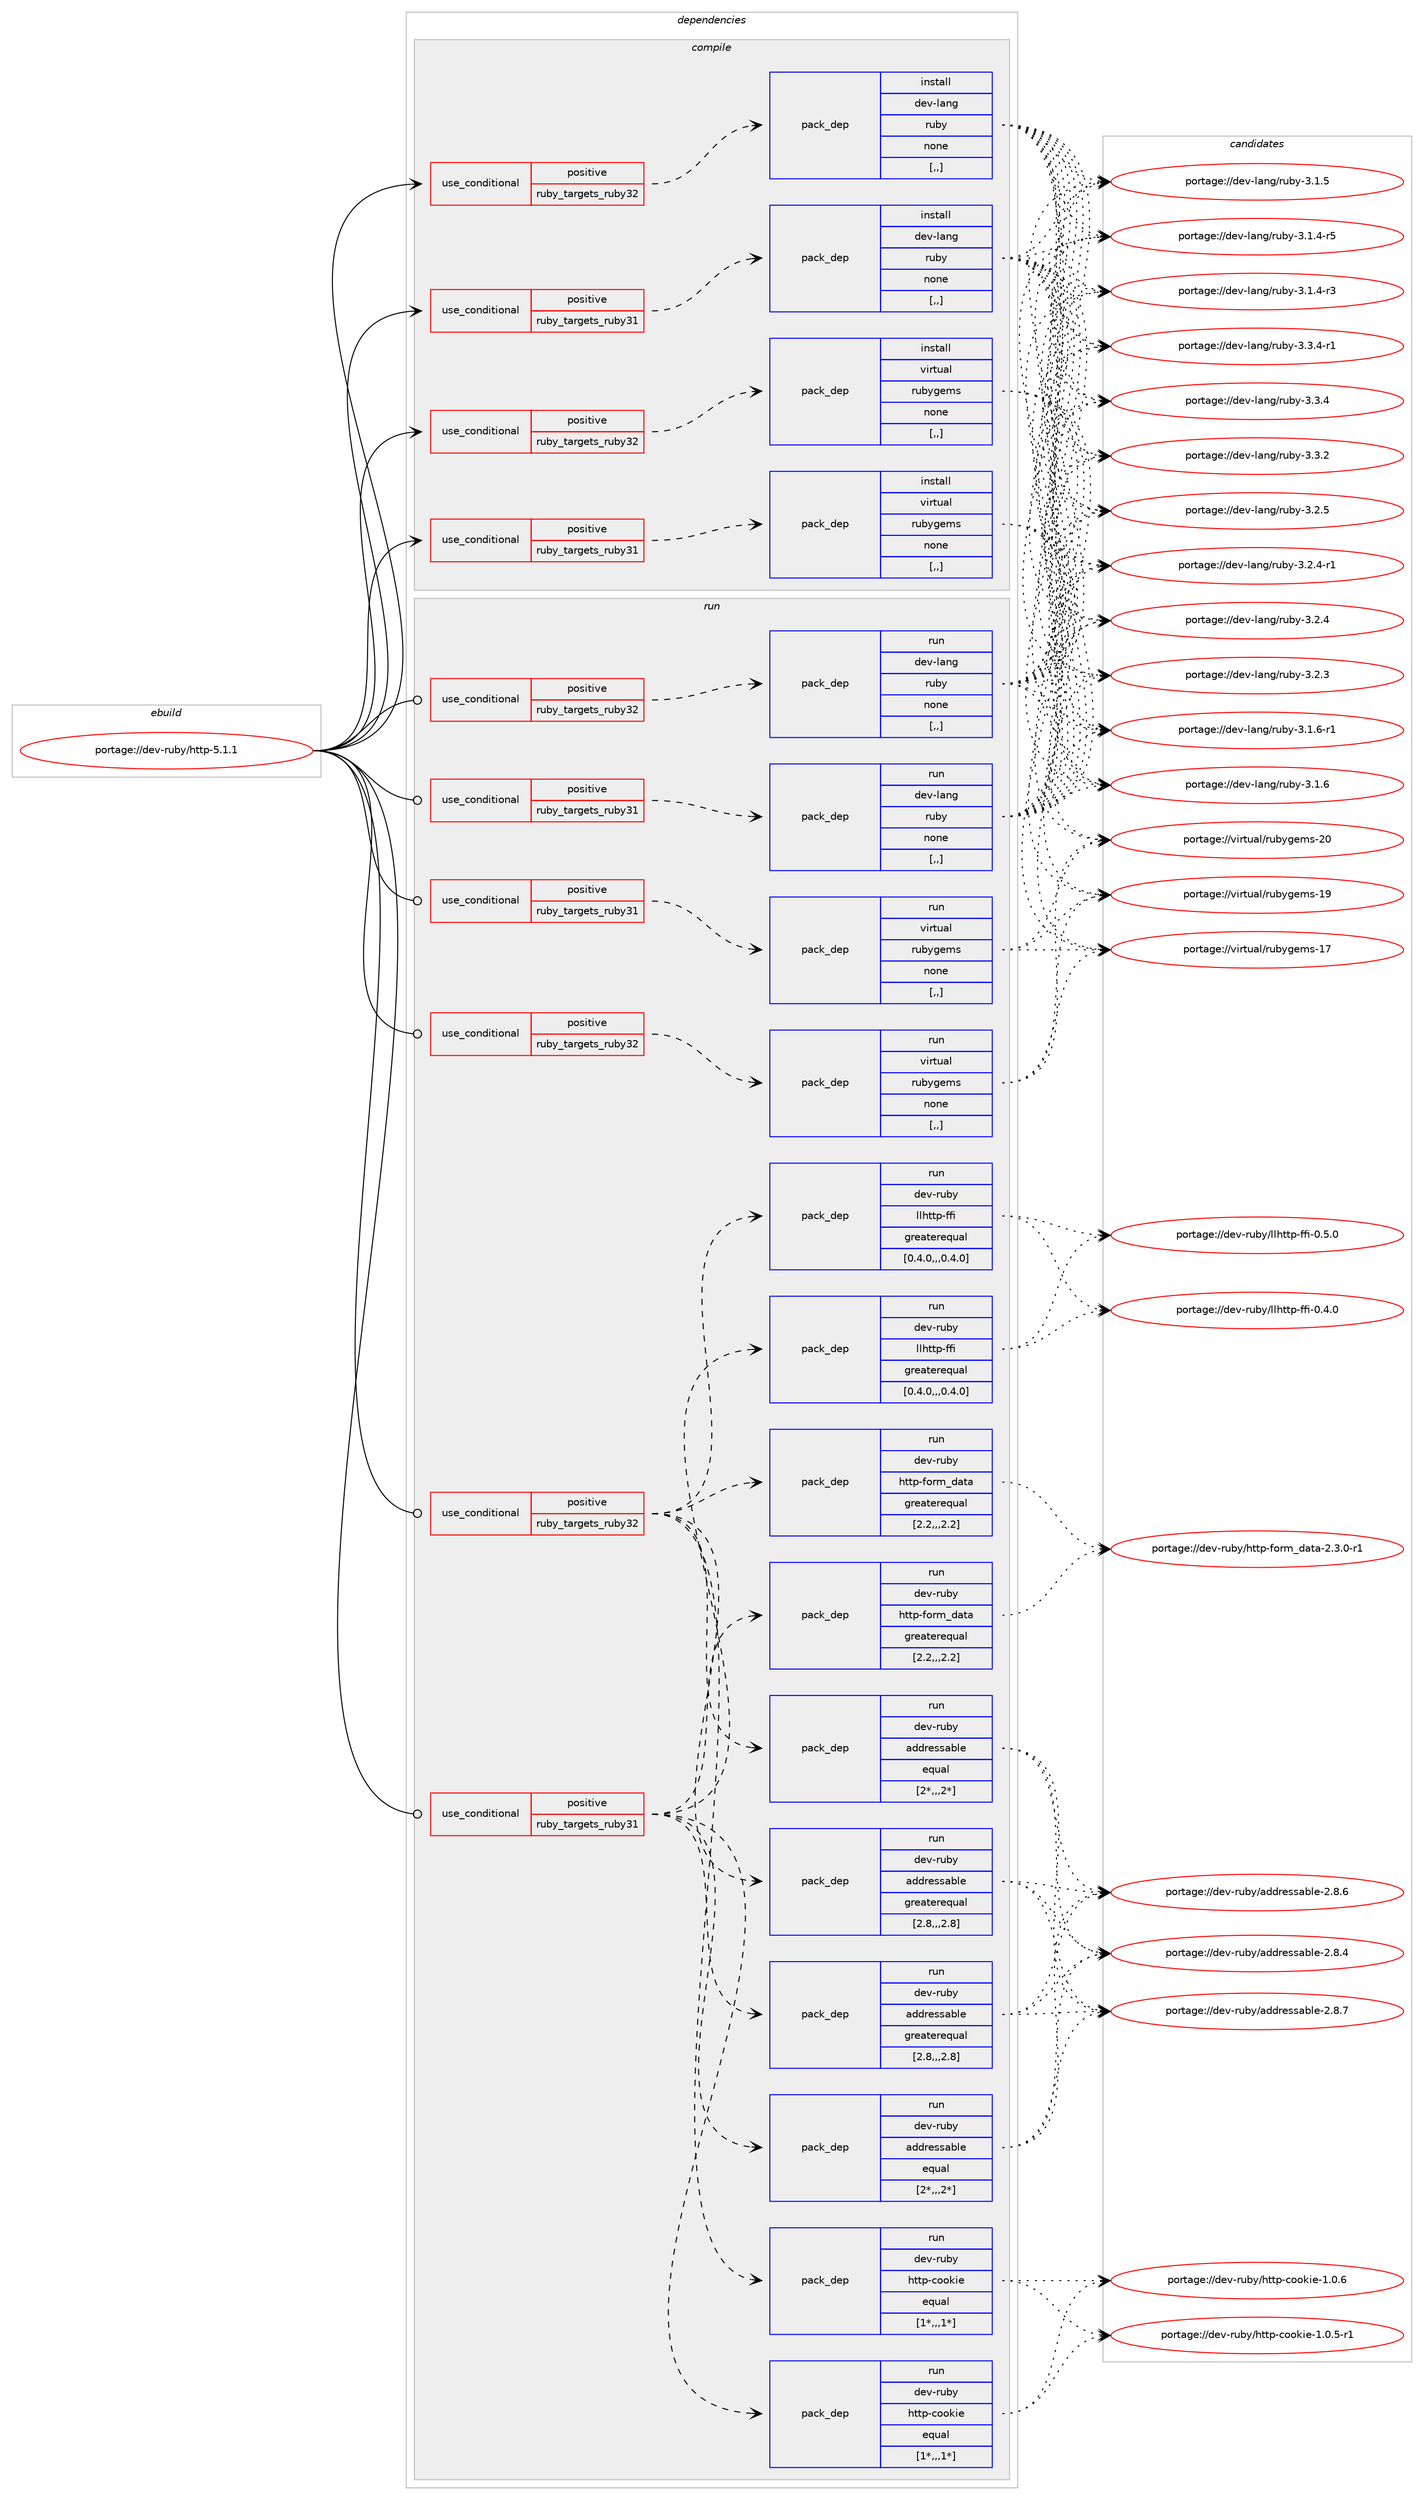 digraph prolog {

# *************
# Graph options
# *************

newrank=true;
concentrate=true;
compound=true;
graph [rankdir=LR,fontname=Helvetica,fontsize=10,ranksep=1.5];#, ranksep=2.5, nodesep=0.2];
edge  [arrowhead=vee];
node  [fontname=Helvetica,fontsize=10];

# **********
# The ebuild
# **********

subgraph cluster_leftcol {
color=gray;
label=<<i>ebuild</i>>;
id [label="portage://dev-ruby/http-5.1.1", color=red, width=4, href="../dev-ruby/http-5.1.1.svg"];
}

# ****************
# The dependencies
# ****************

subgraph cluster_midcol {
color=gray;
label=<<i>dependencies</i>>;
subgraph cluster_compile {
fillcolor="#eeeeee";
style=filled;
label=<<i>compile</i>>;
subgraph cond48894 {
dependency186309 [label=<<TABLE BORDER="0" CELLBORDER="1" CELLSPACING="0" CELLPADDING="4"><TR><TD ROWSPAN="3" CELLPADDING="10">use_conditional</TD></TR><TR><TD>positive</TD></TR><TR><TD>ruby_targets_ruby31</TD></TR></TABLE>>, shape=none, color=red];
subgraph pack136086 {
dependency186310 [label=<<TABLE BORDER="0" CELLBORDER="1" CELLSPACING="0" CELLPADDING="4" WIDTH="220"><TR><TD ROWSPAN="6" CELLPADDING="30">pack_dep</TD></TR><TR><TD WIDTH="110">install</TD></TR><TR><TD>dev-lang</TD></TR><TR><TD>ruby</TD></TR><TR><TD>none</TD></TR><TR><TD>[,,]</TD></TR></TABLE>>, shape=none, color=blue];
}
dependency186309:e -> dependency186310:w [weight=20,style="dashed",arrowhead="vee"];
}
id:e -> dependency186309:w [weight=20,style="solid",arrowhead="vee"];
subgraph cond48895 {
dependency186311 [label=<<TABLE BORDER="0" CELLBORDER="1" CELLSPACING="0" CELLPADDING="4"><TR><TD ROWSPAN="3" CELLPADDING="10">use_conditional</TD></TR><TR><TD>positive</TD></TR><TR><TD>ruby_targets_ruby31</TD></TR></TABLE>>, shape=none, color=red];
subgraph pack136087 {
dependency186312 [label=<<TABLE BORDER="0" CELLBORDER="1" CELLSPACING="0" CELLPADDING="4" WIDTH="220"><TR><TD ROWSPAN="6" CELLPADDING="30">pack_dep</TD></TR><TR><TD WIDTH="110">install</TD></TR><TR><TD>virtual</TD></TR><TR><TD>rubygems</TD></TR><TR><TD>none</TD></TR><TR><TD>[,,]</TD></TR></TABLE>>, shape=none, color=blue];
}
dependency186311:e -> dependency186312:w [weight=20,style="dashed",arrowhead="vee"];
}
id:e -> dependency186311:w [weight=20,style="solid",arrowhead="vee"];
subgraph cond48896 {
dependency186313 [label=<<TABLE BORDER="0" CELLBORDER="1" CELLSPACING="0" CELLPADDING="4"><TR><TD ROWSPAN="3" CELLPADDING="10">use_conditional</TD></TR><TR><TD>positive</TD></TR><TR><TD>ruby_targets_ruby32</TD></TR></TABLE>>, shape=none, color=red];
subgraph pack136088 {
dependency186314 [label=<<TABLE BORDER="0" CELLBORDER="1" CELLSPACING="0" CELLPADDING="4" WIDTH="220"><TR><TD ROWSPAN="6" CELLPADDING="30">pack_dep</TD></TR><TR><TD WIDTH="110">install</TD></TR><TR><TD>dev-lang</TD></TR><TR><TD>ruby</TD></TR><TR><TD>none</TD></TR><TR><TD>[,,]</TD></TR></TABLE>>, shape=none, color=blue];
}
dependency186313:e -> dependency186314:w [weight=20,style="dashed",arrowhead="vee"];
}
id:e -> dependency186313:w [weight=20,style="solid",arrowhead="vee"];
subgraph cond48897 {
dependency186315 [label=<<TABLE BORDER="0" CELLBORDER="1" CELLSPACING="0" CELLPADDING="4"><TR><TD ROWSPAN="3" CELLPADDING="10">use_conditional</TD></TR><TR><TD>positive</TD></TR><TR><TD>ruby_targets_ruby32</TD></TR></TABLE>>, shape=none, color=red];
subgraph pack136089 {
dependency186316 [label=<<TABLE BORDER="0" CELLBORDER="1" CELLSPACING="0" CELLPADDING="4" WIDTH="220"><TR><TD ROWSPAN="6" CELLPADDING="30">pack_dep</TD></TR><TR><TD WIDTH="110">install</TD></TR><TR><TD>virtual</TD></TR><TR><TD>rubygems</TD></TR><TR><TD>none</TD></TR><TR><TD>[,,]</TD></TR></TABLE>>, shape=none, color=blue];
}
dependency186315:e -> dependency186316:w [weight=20,style="dashed",arrowhead="vee"];
}
id:e -> dependency186315:w [weight=20,style="solid",arrowhead="vee"];
}
subgraph cluster_compileandrun {
fillcolor="#eeeeee";
style=filled;
label=<<i>compile and run</i>>;
}
subgraph cluster_run {
fillcolor="#eeeeee";
style=filled;
label=<<i>run</i>>;
subgraph cond48898 {
dependency186317 [label=<<TABLE BORDER="0" CELLBORDER="1" CELLSPACING="0" CELLPADDING="4"><TR><TD ROWSPAN="3" CELLPADDING="10">use_conditional</TD></TR><TR><TD>positive</TD></TR><TR><TD>ruby_targets_ruby31</TD></TR></TABLE>>, shape=none, color=red];
subgraph pack136090 {
dependency186318 [label=<<TABLE BORDER="0" CELLBORDER="1" CELLSPACING="0" CELLPADDING="4" WIDTH="220"><TR><TD ROWSPAN="6" CELLPADDING="30">pack_dep</TD></TR><TR><TD WIDTH="110">run</TD></TR><TR><TD>dev-lang</TD></TR><TR><TD>ruby</TD></TR><TR><TD>none</TD></TR><TR><TD>[,,]</TD></TR></TABLE>>, shape=none, color=blue];
}
dependency186317:e -> dependency186318:w [weight=20,style="dashed",arrowhead="vee"];
}
id:e -> dependency186317:w [weight=20,style="solid",arrowhead="odot"];
subgraph cond48899 {
dependency186319 [label=<<TABLE BORDER="0" CELLBORDER="1" CELLSPACING="0" CELLPADDING="4"><TR><TD ROWSPAN="3" CELLPADDING="10">use_conditional</TD></TR><TR><TD>positive</TD></TR><TR><TD>ruby_targets_ruby31</TD></TR></TABLE>>, shape=none, color=red];
subgraph pack136091 {
dependency186320 [label=<<TABLE BORDER="0" CELLBORDER="1" CELLSPACING="0" CELLPADDING="4" WIDTH="220"><TR><TD ROWSPAN="6" CELLPADDING="30">pack_dep</TD></TR><TR><TD WIDTH="110">run</TD></TR><TR><TD>dev-ruby</TD></TR><TR><TD>addressable</TD></TR><TR><TD>equal</TD></TR><TR><TD>[2*,,,2*]</TD></TR></TABLE>>, shape=none, color=blue];
}
dependency186319:e -> dependency186320:w [weight=20,style="dashed",arrowhead="vee"];
subgraph pack136092 {
dependency186321 [label=<<TABLE BORDER="0" CELLBORDER="1" CELLSPACING="0" CELLPADDING="4" WIDTH="220"><TR><TD ROWSPAN="6" CELLPADDING="30">pack_dep</TD></TR><TR><TD WIDTH="110">run</TD></TR><TR><TD>dev-ruby</TD></TR><TR><TD>addressable</TD></TR><TR><TD>greaterequal</TD></TR><TR><TD>[2.8,,,2.8]</TD></TR></TABLE>>, shape=none, color=blue];
}
dependency186319:e -> dependency186321:w [weight=20,style="dashed",arrowhead="vee"];
subgraph pack136093 {
dependency186322 [label=<<TABLE BORDER="0" CELLBORDER="1" CELLSPACING="0" CELLPADDING="4" WIDTH="220"><TR><TD ROWSPAN="6" CELLPADDING="30">pack_dep</TD></TR><TR><TD WIDTH="110">run</TD></TR><TR><TD>dev-ruby</TD></TR><TR><TD>http-cookie</TD></TR><TR><TD>equal</TD></TR><TR><TD>[1*,,,1*]</TD></TR></TABLE>>, shape=none, color=blue];
}
dependency186319:e -> dependency186322:w [weight=20,style="dashed",arrowhead="vee"];
subgraph pack136094 {
dependency186323 [label=<<TABLE BORDER="0" CELLBORDER="1" CELLSPACING="0" CELLPADDING="4" WIDTH="220"><TR><TD ROWSPAN="6" CELLPADDING="30">pack_dep</TD></TR><TR><TD WIDTH="110">run</TD></TR><TR><TD>dev-ruby</TD></TR><TR><TD>http-form_data</TD></TR><TR><TD>greaterequal</TD></TR><TR><TD>[2.2,,,2.2]</TD></TR></TABLE>>, shape=none, color=blue];
}
dependency186319:e -> dependency186323:w [weight=20,style="dashed",arrowhead="vee"];
subgraph pack136095 {
dependency186324 [label=<<TABLE BORDER="0" CELLBORDER="1" CELLSPACING="0" CELLPADDING="4" WIDTH="220"><TR><TD ROWSPAN="6" CELLPADDING="30">pack_dep</TD></TR><TR><TD WIDTH="110">run</TD></TR><TR><TD>dev-ruby</TD></TR><TR><TD>llhttp-ffi</TD></TR><TR><TD>greaterequal</TD></TR><TR><TD>[0.4.0,,,0.4.0]</TD></TR></TABLE>>, shape=none, color=blue];
}
dependency186319:e -> dependency186324:w [weight=20,style="dashed",arrowhead="vee"];
}
id:e -> dependency186319:w [weight=20,style="solid",arrowhead="odot"];
subgraph cond48900 {
dependency186325 [label=<<TABLE BORDER="0" CELLBORDER="1" CELLSPACING="0" CELLPADDING="4"><TR><TD ROWSPAN="3" CELLPADDING="10">use_conditional</TD></TR><TR><TD>positive</TD></TR><TR><TD>ruby_targets_ruby31</TD></TR></TABLE>>, shape=none, color=red];
subgraph pack136096 {
dependency186326 [label=<<TABLE BORDER="0" CELLBORDER="1" CELLSPACING="0" CELLPADDING="4" WIDTH="220"><TR><TD ROWSPAN="6" CELLPADDING="30">pack_dep</TD></TR><TR><TD WIDTH="110">run</TD></TR><TR><TD>virtual</TD></TR><TR><TD>rubygems</TD></TR><TR><TD>none</TD></TR><TR><TD>[,,]</TD></TR></TABLE>>, shape=none, color=blue];
}
dependency186325:e -> dependency186326:w [weight=20,style="dashed",arrowhead="vee"];
}
id:e -> dependency186325:w [weight=20,style="solid",arrowhead="odot"];
subgraph cond48901 {
dependency186327 [label=<<TABLE BORDER="0" CELLBORDER="1" CELLSPACING="0" CELLPADDING="4"><TR><TD ROWSPAN="3" CELLPADDING="10">use_conditional</TD></TR><TR><TD>positive</TD></TR><TR><TD>ruby_targets_ruby32</TD></TR></TABLE>>, shape=none, color=red];
subgraph pack136097 {
dependency186328 [label=<<TABLE BORDER="0" CELLBORDER="1" CELLSPACING="0" CELLPADDING="4" WIDTH="220"><TR><TD ROWSPAN="6" CELLPADDING="30">pack_dep</TD></TR><TR><TD WIDTH="110">run</TD></TR><TR><TD>dev-lang</TD></TR><TR><TD>ruby</TD></TR><TR><TD>none</TD></TR><TR><TD>[,,]</TD></TR></TABLE>>, shape=none, color=blue];
}
dependency186327:e -> dependency186328:w [weight=20,style="dashed",arrowhead="vee"];
}
id:e -> dependency186327:w [weight=20,style="solid",arrowhead="odot"];
subgraph cond48902 {
dependency186329 [label=<<TABLE BORDER="0" CELLBORDER="1" CELLSPACING="0" CELLPADDING="4"><TR><TD ROWSPAN="3" CELLPADDING="10">use_conditional</TD></TR><TR><TD>positive</TD></TR><TR><TD>ruby_targets_ruby32</TD></TR></TABLE>>, shape=none, color=red];
subgraph pack136098 {
dependency186330 [label=<<TABLE BORDER="0" CELLBORDER="1" CELLSPACING="0" CELLPADDING="4" WIDTH="220"><TR><TD ROWSPAN="6" CELLPADDING="30">pack_dep</TD></TR><TR><TD WIDTH="110">run</TD></TR><TR><TD>dev-ruby</TD></TR><TR><TD>addressable</TD></TR><TR><TD>equal</TD></TR><TR><TD>[2*,,,2*]</TD></TR></TABLE>>, shape=none, color=blue];
}
dependency186329:e -> dependency186330:w [weight=20,style="dashed",arrowhead="vee"];
subgraph pack136099 {
dependency186331 [label=<<TABLE BORDER="0" CELLBORDER="1" CELLSPACING="0" CELLPADDING="4" WIDTH="220"><TR><TD ROWSPAN="6" CELLPADDING="30">pack_dep</TD></TR><TR><TD WIDTH="110">run</TD></TR><TR><TD>dev-ruby</TD></TR><TR><TD>addressable</TD></TR><TR><TD>greaterequal</TD></TR><TR><TD>[2.8,,,2.8]</TD></TR></TABLE>>, shape=none, color=blue];
}
dependency186329:e -> dependency186331:w [weight=20,style="dashed",arrowhead="vee"];
subgraph pack136100 {
dependency186332 [label=<<TABLE BORDER="0" CELLBORDER="1" CELLSPACING="0" CELLPADDING="4" WIDTH="220"><TR><TD ROWSPAN="6" CELLPADDING="30">pack_dep</TD></TR><TR><TD WIDTH="110">run</TD></TR><TR><TD>dev-ruby</TD></TR><TR><TD>http-cookie</TD></TR><TR><TD>equal</TD></TR><TR><TD>[1*,,,1*]</TD></TR></TABLE>>, shape=none, color=blue];
}
dependency186329:e -> dependency186332:w [weight=20,style="dashed",arrowhead="vee"];
subgraph pack136101 {
dependency186333 [label=<<TABLE BORDER="0" CELLBORDER="1" CELLSPACING="0" CELLPADDING="4" WIDTH="220"><TR><TD ROWSPAN="6" CELLPADDING="30">pack_dep</TD></TR><TR><TD WIDTH="110">run</TD></TR><TR><TD>dev-ruby</TD></TR><TR><TD>http-form_data</TD></TR><TR><TD>greaterequal</TD></TR><TR><TD>[2.2,,,2.2]</TD></TR></TABLE>>, shape=none, color=blue];
}
dependency186329:e -> dependency186333:w [weight=20,style="dashed",arrowhead="vee"];
subgraph pack136102 {
dependency186334 [label=<<TABLE BORDER="0" CELLBORDER="1" CELLSPACING="0" CELLPADDING="4" WIDTH="220"><TR><TD ROWSPAN="6" CELLPADDING="30">pack_dep</TD></TR><TR><TD WIDTH="110">run</TD></TR><TR><TD>dev-ruby</TD></TR><TR><TD>llhttp-ffi</TD></TR><TR><TD>greaterequal</TD></TR><TR><TD>[0.4.0,,,0.4.0]</TD></TR></TABLE>>, shape=none, color=blue];
}
dependency186329:e -> dependency186334:w [weight=20,style="dashed",arrowhead="vee"];
}
id:e -> dependency186329:w [weight=20,style="solid",arrowhead="odot"];
subgraph cond48903 {
dependency186335 [label=<<TABLE BORDER="0" CELLBORDER="1" CELLSPACING="0" CELLPADDING="4"><TR><TD ROWSPAN="3" CELLPADDING="10">use_conditional</TD></TR><TR><TD>positive</TD></TR><TR><TD>ruby_targets_ruby32</TD></TR></TABLE>>, shape=none, color=red];
subgraph pack136103 {
dependency186336 [label=<<TABLE BORDER="0" CELLBORDER="1" CELLSPACING="0" CELLPADDING="4" WIDTH="220"><TR><TD ROWSPAN="6" CELLPADDING="30">pack_dep</TD></TR><TR><TD WIDTH="110">run</TD></TR><TR><TD>virtual</TD></TR><TR><TD>rubygems</TD></TR><TR><TD>none</TD></TR><TR><TD>[,,]</TD></TR></TABLE>>, shape=none, color=blue];
}
dependency186335:e -> dependency186336:w [weight=20,style="dashed",arrowhead="vee"];
}
id:e -> dependency186335:w [weight=20,style="solid",arrowhead="odot"];
}
}

# **************
# The candidates
# **************

subgraph cluster_choices {
rank=same;
color=gray;
label=<<i>candidates</i>>;

subgraph choice136086 {
color=black;
nodesep=1;
choice100101118451089711010347114117981214551465146524511449 [label="portage://dev-lang/ruby-3.3.4-r1", color=red, width=4,href="../dev-lang/ruby-3.3.4-r1.svg"];
choice10010111845108971101034711411798121455146514652 [label="portage://dev-lang/ruby-3.3.4", color=red, width=4,href="../dev-lang/ruby-3.3.4.svg"];
choice10010111845108971101034711411798121455146514650 [label="portage://dev-lang/ruby-3.3.2", color=red, width=4,href="../dev-lang/ruby-3.3.2.svg"];
choice10010111845108971101034711411798121455146504653 [label="portage://dev-lang/ruby-3.2.5", color=red, width=4,href="../dev-lang/ruby-3.2.5.svg"];
choice100101118451089711010347114117981214551465046524511449 [label="portage://dev-lang/ruby-3.2.4-r1", color=red, width=4,href="../dev-lang/ruby-3.2.4-r1.svg"];
choice10010111845108971101034711411798121455146504652 [label="portage://dev-lang/ruby-3.2.4", color=red, width=4,href="../dev-lang/ruby-3.2.4.svg"];
choice10010111845108971101034711411798121455146504651 [label="portage://dev-lang/ruby-3.2.3", color=red, width=4,href="../dev-lang/ruby-3.2.3.svg"];
choice100101118451089711010347114117981214551464946544511449 [label="portage://dev-lang/ruby-3.1.6-r1", color=red, width=4,href="../dev-lang/ruby-3.1.6-r1.svg"];
choice10010111845108971101034711411798121455146494654 [label="portage://dev-lang/ruby-3.1.6", color=red, width=4,href="../dev-lang/ruby-3.1.6.svg"];
choice10010111845108971101034711411798121455146494653 [label="portage://dev-lang/ruby-3.1.5", color=red, width=4,href="../dev-lang/ruby-3.1.5.svg"];
choice100101118451089711010347114117981214551464946524511453 [label="portage://dev-lang/ruby-3.1.4-r5", color=red, width=4,href="../dev-lang/ruby-3.1.4-r5.svg"];
choice100101118451089711010347114117981214551464946524511451 [label="portage://dev-lang/ruby-3.1.4-r3", color=red, width=4,href="../dev-lang/ruby-3.1.4-r3.svg"];
dependency186310:e -> choice100101118451089711010347114117981214551465146524511449:w [style=dotted,weight="100"];
dependency186310:e -> choice10010111845108971101034711411798121455146514652:w [style=dotted,weight="100"];
dependency186310:e -> choice10010111845108971101034711411798121455146514650:w [style=dotted,weight="100"];
dependency186310:e -> choice10010111845108971101034711411798121455146504653:w [style=dotted,weight="100"];
dependency186310:e -> choice100101118451089711010347114117981214551465046524511449:w [style=dotted,weight="100"];
dependency186310:e -> choice10010111845108971101034711411798121455146504652:w [style=dotted,weight="100"];
dependency186310:e -> choice10010111845108971101034711411798121455146504651:w [style=dotted,weight="100"];
dependency186310:e -> choice100101118451089711010347114117981214551464946544511449:w [style=dotted,weight="100"];
dependency186310:e -> choice10010111845108971101034711411798121455146494654:w [style=dotted,weight="100"];
dependency186310:e -> choice10010111845108971101034711411798121455146494653:w [style=dotted,weight="100"];
dependency186310:e -> choice100101118451089711010347114117981214551464946524511453:w [style=dotted,weight="100"];
dependency186310:e -> choice100101118451089711010347114117981214551464946524511451:w [style=dotted,weight="100"];
}
subgraph choice136087 {
color=black;
nodesep=1;
choice118105114116117971084711411798121103101109115455048 [label="portage://virtual/rubygems-20", color=red, width=4,href="../virtual/rubygems-20.svg"];
choice118105114116117971084711411798121103101109115454957 [label="portage://virtual/rubygems-19", color=red, width=4,href="../virtual/rubygems-19.svg"];
choice118105114116117971084711411798121103101109115454955 [label="portage://virtual/rubygems-17", color=red, width=4,href="../virtual/rubygems-17.svg"];
dependency186312:e -> choice118105114116117971084711411798121103101109115455048:w [style=dotted,weight="100"];
dependency186312:e -> choice118105114116117971084711411798121103101109115454957:w [style=dotted,weight="100"];
dependency186312:e -> choice118105114116117971084711411798121103101109115454955:w [style=dotted,weight="100"];
}
subgraph choice136088 {
color=black;
nodesep=1;
choice100101118451089711010347114117981214551465146524511449 [label="portage://dev-lang/ruby-3.3.4-r1", color=red, width=4,href="../dev-lang/ruby-3.3.4-r1.svg"];
choice10010111845108971101034711411798121455146514652 [label="portage://dev-lang/ruby-3.3.4", color=red, width=4,href="../dev-lang/ruby-3.3.4.svg"];
choice10010111845108971101034711411798121455146514650 [label="portage://dev-lang/ruby-3.3.2", color=red, width=4,href="../dev-lang/ruby-3.3.2.svg"];
choice10010111845108971101034711411798121455146504653 [label="portage://dev-lang/ruby-3.2.5", color=red, width=4,href="../dev-lang/ruby-3.2.5.svg"];
choice100101118451089711010347114117981214551465046524511449 [label="portage://dev-lang/ruby-3.2.4-r1", color=red, width=4,href="../dev-lang/ruby-3.2.4-r1.svg"];
choice10010111845108971101034711411798121455146504652 [label="portage://dev-lang/ruby-3.2.4", color=red, width=4,href="../dev-lang/ruby-3.2.4.svg"];
choice10010111845108971101034711411798121455146504651 [label="portage://dev-lang/ruby-3.2.3", color=red, width=4,href="../dev-lang/ruby-3.2.3.svg"];
choice100101118451089711010347114117981214551464946544511449 [label="portage://dev-lang/ruby-3.1.6-r1", color=red, width=4,href="../dev-lang/ruby-3.1.6-r1.svg"];
choice10010111845108971101034711411798121455146494654 [label="portage://dev-lang/ruby-3.1.6", color=red, width=4,href="../dev-lang/ruby-3.1.6.svg"];
choice10010111845108971101034711411798121455146494653 [label="portage://dev-lang/ruby-3.1.5", color=red, width=4,href="../dev-lang/ruby-3.1.5.svg"];
choice100101118451089711010347114117981214551464946524511453 [label="portage://dev-lang/ruby-3.1.4-r5", color=red, width=4,href="../dev-lang/ruby-3.1.4-r5.svg"];
choice100101118451089711010347114117981214551464946524511451 [label="portage://dev-lang/ruby-3.1.4-r3", color=red, width=4,href="../dev-lang/ruby-3.1.4-r3.svg"];
dependency186314:e -> choice100101118451089711010347114117981214551465146524511449:w [style=dotted,weight="100"];
dependency186314:e -> choice10010111845108971101034711411798121455146514652:w [style=dotted,weight="100"];
dependency186314:e -> choice10010111845108971101034711411798121455146514650:w [style=dotted,weight="100"];
dependency186314:e -> choice10010111845108971101034711411798121455146504653:w [style=dotted,weight="100"];
dependency186314:e -> choice100101118451089711010347114117981214551465046524511449:w [style=dotted,weight="100"];
dependency186314:e -> choice10010111845108971101034711411798121455146504652:w [style=dotted,weight="100"];
dependency186314:e -> choice10010111845108971101034711411798121455146504651:w [style=dotted,weight="100"];
dependency186314:e -> choice100101118451089711010347114117981214551464946544511449:w [style=dotted,weight="100"];
dependency186314:e -> choice10010111845108971101034711411798121455146494654:w [style=dotted,weight="100"];
dependency186314:e -> choice10010111845108971101034711411798121455146494653:w [style=dotted,weight="100"];
dependency186314:e -> choice100101118451089711010347114117981214551464946524511453:w [style=dotted,weight="100"];
dependency186314:e -> choice100101118451089711010347114117981214551464946524511451:w [style=dotted,weight="100"];
}
subgraph choice136089 {
color=black;
nodesep=1;
choice118105114116117971084711411798121103101109115455048 [label="portage://virtual/rubygems-20", color=red, width=4,href="../virtual/rubygems-20.svg"];
choice118105114116117971084711411798121103101109115454957 [label="portage://virtual/rubygems-19", color=red, width=4,href="../virtual/rubygems-19.svg"];
choice118105114116117971084711411798121103101109115454955 [label="portage://virtual/rubygems-17", color=red, width=4,href="../virtual/rubygems-17.svg"];
dependency186316:e -> choice118105114116117971084711411798121103101109115455048:w [style=dotted,weight="100"];
dependency186316:e -> choice118105114116117971084711411798121103101109115454957:w [style=dotted,weight="100"];
dependency186316:e -> choice118105114116117971084711411798121103101109115454955:w [style=dotted,weight="100"];
}
subgraph choice136090 {
color=black;
nodesep=1;
choice100101118451089711010347114117981214551465146524511449 [label="portage://dev-lang/ruby-3.3.4-r1", color=red, width=4,href="../dev-lang/ruby-3.3.4-r1.svg"];
choice10010111845108971101034711411798121455146514652 [label="portage://dev-lang/ruby-3.3.4", color=red, width=4,href="../dev-lang/ruby-3.3.4.svg"];
choice10010111845108971101034711411798121455146514650 [label="portage://dev-lang/ruby-3.3.2", color=red, width=4,href="../dev-lang/ruby-3.3.2.svg"];
choice10010111845108971101034711411798121455146504653 [label="portage://dev-lang/ruby-3.2.5", color=red, width=4,href="../dev-lang/ruby-3.2.5.svg"];
choice100101118451089711010347114117981214551465046524511449 [label="portage://dev-lang/ruby-3.2.4-r1", color=red, width=4,href="../dev-lang/ruby-3.2.4-r1.svg"];
choice10010111845108971101034711411798121455146504652 [label="portage://dev-lang/ruby-3.2.4", color=red, width=4,href="../dev-lang/ruby-3.2.4.svg"];
choice10010111845108971101034711411798121455146504651 [label="portage://dev-lang/ruby-3.2.3", color=red, width=4,href="../dev-lang/ruby-3.2.3.svg"];
choice100101118451089711010347114117981214551464946544511449 [label="portage://dev-lang/ruby-3.1.6-r1", color=red, width=4,href="../dev-lang/ruby-3.1.6-r1.svg"];
choice10010111845108971101034711411798121455146494654 [label="portage://dev-lang/ruby-3.1.6", color=red, width=4,href="../dev-lang/ruby-3.1.6.svg"];
choice10010111845108971101034711411798121455146494653 [label="portage://dev-lang/ruby-3.1.5", color=red, width=4,href="../dev-lang/ruby-3.1.5.svg"];
choice100101118451089711010347114117981214551464946524511453 [label="portage://dev-lang/ruby-3.1.4-r5", color=red, width=4,href="../dev-lang/ruby-3.1.4-r5.svg"];
choice100101118451089711010347114117981214551464946524511451 [label="portage://dev-lang/ruby-3.1.4-r3", color=red, width=4,href="../dev-lang/ruby-3.1.4-r3.svg"];
dependency186318:e -> choice100101118451089711010347114117981214551465146524511449:w [style=dotted,weight="100"];
dependency186318:e -> choice10010111845108971101034711411798121455146514652:w [style=dotted,weight="100"];
dependency186318:e -> choice10010111845108971101034711411798121455146514650:w [style=dotted,weight="100"];
dependency186318:e -> choice10010111845108971101034711411798121455146504653:w [style=dotted,weight="100"];
dependency186318:e -> choice100101118451089711010347114117981214551465046524511449:w [style=dotted,weight="100"];
dependency186318:e -> choice10010111845108971101034711411798121455146504652:w [style=dotted,weight="100"];
dependency186318:e -> choice10010111845108971101034711411798121455146504651:w [style=dotted,weight="100"];
dependency186318:e -> choice100101118451089711010347114117981214551464946544511449:w [style=dotted,weight="100"];
dependency186318:e -> choice10010111845108971101034711411798121455146494654:w [style=dotted,weight="100"];
dependency186318:e -> choice10010111845108971101034711411798121455146494653:w [style=dotted,weight="100"];
dependency186318:e -> choice100101118451089711010347114117981214551464946524511453:w [style=dotted,weight="100"];
dependency186318:e -> choice100101118451089711010347114117981214551464946524511451:w [style=dotted,weight="100"];
}
subgraph choice136091 {
color=black;
nodesep=1;
choice100101118451141179812147971001001141011151159798108101455046564655 [label="portage://dev-ruby/addressable-2.8.7", color=red, width=4,href="../dev-ruby/addressable-2.8.7.svg"];
choice100101118451141179812147971001001141011151159798108101455046564654 [label="portage://dev-ruby/addressable-2.8.6", color=red, width=4,href="../dev-ruby/addressable-2.8.6.svg"];
choice100101118451141179812147971001001141011151159798108101455046564652 [label="portage://dev-ruby/addressable-2.8.4", color=red, width=4,href="../dev-ruby/addressable-2.8.4.svg"];
dependency186320:e -> choice100101118451141179812147971001001141011151159798108101455046564655:w [style=dotted,weight="100"];
dependency186320:e -> choice100101118451141179812147971001001141011151159798108101455046564654:w [style=dotted,weight="100"];
dependency186320:e -> choice100101118451141179812147971001001141011151159798108101455046564652:w [style=dotted,weight="100"];
}
subgraph choice136092 {
color=black;
nodesep=1;
choice100101118451141179812147971001001141011151159798108101455046564655 [label="portage://dev-ruby/addressable-2.8.7", color=red, width=4,href="../dev-ruby/addressable-2.8.7.svg"];
choice100101118451141179812147971001001141011151159798108101455046564654 [label="portage://dev-ruby/addressable-2.8.6", color=red, width=4,href="../dev-ruby/addressable-2.8.6.svg"];
choice100101118451141179812147971001001141011151159798108101455046564652 [label="portage://dev-ruby/addressable-2.8.4", color=red, width=4,href="../dev-ruby/addressable-2.8.4.svg"];
dependency186321:e -> choice100101118451141179812147971001001141011151159798108101455046564655:w [style=dotted,weight="100"];
dependency186321:e -> choice100101118451141179812147971001001141011151159798108101455046564654:w [style=dotted,weight="100"];
dependency186321:e -> choice100101118451141179812147971001001141011151159798108101455046564652:w [style=dotted,weight="100"];
}
subgraph choice136093 {
color=black;
nodesep=1;
choice1001011184511411798121471041161161124599111111107105101454946484654 [label="portage://dev-ruby/http-cookie-1.0.6", color=red, width=4,href="../dev-ruby/http-cookie-1.0.6.svg"];
choice10010111845114117981214710411611611245991111111071051014549464846534511449 [label="portage://dev-ruby/http-cookie-1.0.5-r1", color=red, width=4,href="../dev-ruby/http-cookie-1.0.5-r1.svg"];
dependency186322:e -> choice1001011184511411798121471041161161124599111111107105101454946484654:w [style=dotted,weight="100"];
dependency186322:e -> choice10010111845114117981214710411611611245991111111071051014549464846534511449:w [style=dotted,weight="100"];
}
subgraph choice136094 {
color=black;
nodesep=1;
choice100101118451141179812147104116116112451021111141099510097116974550465146484511449 [label="portage://dev-ruby/http-form_data-2.3.0-r1", color=red, width=4,href="../dev-ruby/http-form_data-2.3.0-r1.svg"];
dependency186323:e -> choice100101118451141179812147104116116112451021111141099510097116974550465146484511449:w [style=dotted,weight="100"];
}
subgraph choice136095 {
color=black;
nodesep=1;
choice10010111845114117981214710810810411611611245102102105454846534648 [label="portage://dev-ruby/llhttp-ffi-0.5.0", color=red, width=4,href="../dev-ruby/llhttp-ffi-0.5.0.svg"];
choice10010111845114117981214710810810411611611245102102105454846524648 [label="portage://dev-ruby/llhttp-ffi-0.4.0", color=red, width=4,href="../dev-ruby/llhttp-ffi-0.4.0.svg"];
dependency186324:e -> choice10010111845114117981214710810810411611611245102102105454846534648:w [style=dotted,weight="100"];
dependency186324:e -> choice10010111845114117981214710810810411611611245102102105454846524648:w [style=dotted,weight="100"];
}
subgraph choice136096 {
color=black;
nodesep=1;
choice118105114116117971084711411798121103101109115455048 [label="portage://virtual/rubygems-20", color=red, width=4,href="../virtual/rubygems-20.svg"];
choice118105114116117971084711411798121103101109115454957 [label="portage://virtual/rubygems-19", color=red, width=4,href="../virtual/rubygems-19.svg"];
choice118105114116117971084711411798121103101109115454955 [label="portage://virtual/rubygems-17", color=red, width=4,href="../virtual/rubygems-17.svg"];
dependency186326:e -> choice118105114116117971084711411798121103101109115455048:w [style=dotted,weight="100"];
dependency186326:e -> choice118105114116117971084711411798121103101109115454957:w [style=dotted,weight="100"];
dependency186326:e -> choice118105114116117971084711411798121103101109115454955:w [style=dotted,weight="100"];
}
subgraph choice136097 {
color=black;
nodesep=1;
choice100101118451089711010347114117981214551465146524511449 [label="portage://dev-lang/ruby-3.3.4-r1", color=red, width=4,href="../dev-lang/ruby-3.3.4-r1.svg"];
choice10010111845108971101034711411798121455146514652 [label="portage://dev-lang/ruby-3.3.4", color=red, width=4,href="../dev-lang/ruby-3.3.4.svg"];
choice10010111845108971101034711411798121455146514650 [label="portage://dev-lang/ruby-3.3.2", color=red, width=4,href="../dev-lang/ruby-3.3.2.svg"];
choice10010111845108971101034711411798121455146504653 [label="portage://dev-lang/ruby-3.2.5", color=red, width=4,href="../dev-lang/ruby-3.2.5.svg"];
choice100101118451089711010347114117981214551465046524511449 [label="portage://dev-lang/ruby-3.2.4-r1", color=red, width=4,href="../dev-lang/ruby-3.2.4-r1.svg"];
choice10010111845108971101034711411798121455146504652 [label="portage://dev-lang/ruby-3.2.4", color=red, width=4,href="../dev-lang/ruby-3.2.4.svg"];
choice10010111845108971101034711411798121455146504651 [label="portage://dev-lang/ruby-3.2.3", color=red, width=4,href="../dev-lang/ruby-3.2.3.svg"];
choice100101118451089711010347114117981214551464946544511449 [label="portage://dev-lang/ruby-3.1.6-r1", color=red, width=4,href="../dev-lang/ruby-3.1.6-r1.svg"];
choice10010111845108971101034711411798121455146494654 [label="portage://dev-lang/ruby-3.1.6", color=red, width=4,href="../dev-lang/ruby-3.1.6.svg"];
choice10010111845108971101034711411798121455146494653 [label="portage://dev-lang/ruby-3.1.5", color=red, width=4,href="../dev-lang/ruby-3.1.5.svg"];
choice100101118451089711010347114117981214551464946524511453 [label="portage://dev-lang/ruby-3.1.4-r5", color=red, width=4,href="../dev-lang/ruby-3.1.4-r5.svg"];
choice100101118451089711010347114117981214551464946524511451 [label="portage://dev-lang/ruby-3.1.4-r3", color=red, width=4,href="../dev-lang/ruby-3.1.4-r3.svg"];
dependency186328:e -> choice100101118451089711010347114117981214551465146524511449:w [style=dotted,weight="100"];
dependency186328:e -> choice10010111845108971101034711411798121455146514652:w [style=dotted,weight="100"];
dependency186328:e -> choice10010111845108971101034711411798121455146514650:w [style=dotted,weight="100"];
dependency186328:e -> choice10010111845108971101034711411798121455146504653:w [style=dotted,weight="100"];
dependency186328:e -> choice100101118451089711010347114117981214551465046524511449:w [style=dotted,weight="100"];
dependency186328:e -> choice10010111845108971101034711411798121455146504652:w [style=dotted,weight="100"];
dependency186328:e -> choice10010111845108971101034711411798121455146504651:w [style=dotted,weight="100"];
dependency186328:e -> choice100101118451089711010347114117981214551464946544511449:w [style=dotted,weight="100"];
dependency186328:e -> choice10010111845108971101034711411798121455146494654:w [style=dotted,weight="100"];
dependency186328:e -> choice10010111845108971101034711411798121455146494653:w [style=dotted,weight="100"];
dependency186328:e -> choice100101118451089711010347114117981214551464946524511453:w [style=dotted,weight="100"];
dependency186328:e -> choice100101118451089711010347114117981214551464946524511451:w [style=dotted,weight="100"];
}
subgraph choice136098 {
color=black;
nodesep=1;
choice100101118451141179812147971001001141011151159798108101455046564655 [label="portage://dev-ruby/addressable-2.8.7", color=red, width=4,href="../dev-ruby/addressable-2.8.7.svg"];
choice100101118451141179812147971001001141011151159798108101455046564654 [label="portage://dev-ruby/addressable-2.8.6", color=red, width=4,href="../dev-ruby/addressable-2.8.6.svg"];
choice100101118451141179812147971001001141011151159798108101455046564652 [label="portage://dev-ruby/addressable-2.8.4", color=red, width=4,href="../dev-ruby/addressable-2.8.4.svg"];
dependency186330:e -> choice100101118451141179812147971001001141011151159798108101455046564655:w [style=dotted,weight="100"];
dependency186330:e -> choice100101118451141179812147971001001141011151159798108101455046564654:w [style=dotted,weight="100"];
dependency186330:e -> choice100101118451141179812147971001001141011151159798108101455046564652:w [style=dotted,weight="100"];
}
subgraph choice136099 {
color=black;
nodesep=1;
choice100101118451141179812147971001001141011151159798108101455046564655 [label="portage://dev-ruby/addressable-2.8.7", color=red, width=4,href="../dev-ruby/addressable-2.8.7.svg"];
choice100101118451141179812147971001001141011151159798108101455046564654 [label="portage://dev-ruby/addressable-2.8.6", color=red, width=4,href="../dev-ruby/addressable-2.8.6.svg"];
choice100101118451141179812147971001001141011151159798108101455046564652 [label="portage://dev-ruby/addressable-2.8.4", color=red, width=4,href="../dev-ruby/addressable-2.8.4.svg"];
dependency186331:e -> choice100101118451141179812147971001001141011151159798108101455046564655:w [style=dotted,weight="100"];
dependency186331:e -> choice100101118451141179812147971001001141011151159798108101455046564654:w [style=dotted,weight="100"];
dependency186331:e -> choice100101118451141179812147971001001141011151159798108101455046564652:w [style=dotted,weight="100"];
}
subgraph choice136100 {
color=black;
nodesep=1;
choice1001011184511411798121471041161161124599111111107105101454946484654 [label="portage://dev-ruby/http-cookie-1.0.6", color=red, width=4,href="../dev-ruby/http-cookie-1.0.6.svg"];
choice10010111845114117981214710411611611245991111111071051014549464846534511449 [label="portage://dev-ruby/http-cookie-1.0.5-r1", color=red, width=4,href="../dev-ruby/http-cookie-1.0.5-r1.svg"];
dependency186332:e -> choice1001011184511411798121471041161161124599111111107105101454946484654:w [style=dotted,weight="100"];
dependency186332:e -> choice10010111845114117981214710411611611245991111111071051014549464846534511449:w [style=dotted,weight="100"];
}
subgraph choice136101 {
color=black;
nodesep=1;
choice100101118451141179812147104116116112451021111141099510097116974550465146484511449 [label="portage://dev-ruby/http-form_data-2.3.0-r1", color=red, width=4,href="../dev-ruby/http-form_data-2.3.0-r1.svg"];
dependency186333:e -> choice100101118451141179812147104116116112451021111141099510097116974550465146484511449:w [style=dotted,weight="100"];
}
subgraph choice136102 {
color=black;
nodesep=1;
choice10010111845114117981214710810810411611611245102102105454846534648 [label="portage://dev-ruby/llhttp-ffi-0.5.0", color=red, width=4,href="../dev-ruby/llhttp-ffi-0.5.0.svg"];
choice10010111845114117981214710810810411611611245102102105454846524648 [label="portage://dev-ruby/llhttp-ffi-0.4.0", color=red, width=4,href="../dev-ruby/llhttp-ffi-0.4.0.svg"];
dependency186334:e -> choice10010111845114117981214710810810411611611245102102105454846534648:w [style=dotted,weight="100"];
dependency186334:e -> choice10010111845114117981214710810810411611611245102102105454846524648:w [style=dotted,weight="100"];
}
subgraph choice136103 {
color=black;
nodesep=1;
choice118105114116117971084711411798121103101109115455048 [label="portage://virtual/rubygems-20", color=red, width=4,href="../virtual/rubygems-20.svg"];
choice118105114116117971084711411798121103101109115454957 [label="portage://virtual/rubygems-19", color=red, width=4,href="../virtual/rubygems-19.svg"];
choice118105114116117971084711411798121103101109115454955 [label="portage://virtual/rubygems-17", color=red, width=4,href="../virtual/rubygems-17.svg"];
dependency186336:e -> choice118105114116117971084711411798121103101109115455048:w [style=dotted,weight="100"];
dependency186336:e -> choice118105114116117971084711411798121103101109115454957:w [style=dotted,weight="100"];
dependency186336:e -> choice118105114116117971084711411798121103101109115454955:w [style=dotted,weight="100"];
}
}

}

